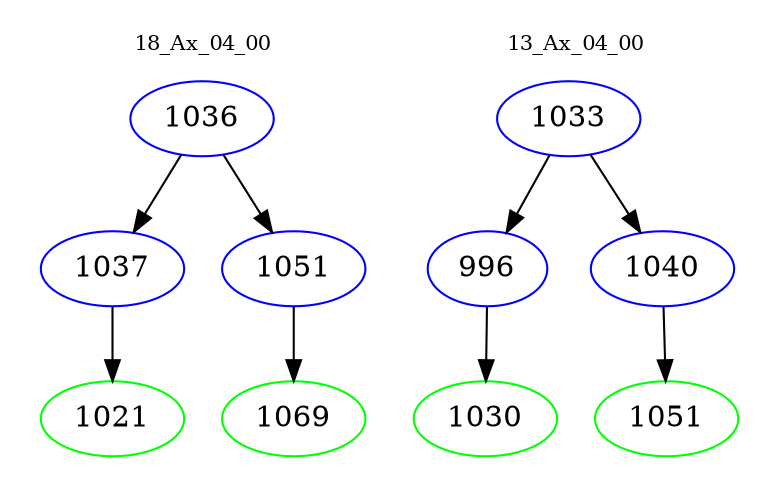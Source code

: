 digraph{
subgraph cluster_0 {
color = white
label = "18_Ax_04_00";
fontsize=10;
T0_1036 [label="1036", color="blue"]
T0_1036 -> T0_1037 [color="black"]
T0_1037 [label="1037", color="blue"]
T0_1037 -> T0_1021 [color="black"]
T0_1021 [label="1021", color="green"]
T0_1036 -> T0_1051 [color="black"]
T0_1051 [label="1051", color="blue"]
T0_1051 -> T0_1069 [color="black"]
T0_1069 [label="1069", color="green"]
}
subgraph cluster_1 {
color = white
label = "13_Ax_04_00";
fontsize=10;
T1_1033 [label="1033", color="blue"]
T1_1033 -> T1_996 [color="black"]
T1_996 [label="996", color="blue"]
T1_996 -> T1_1030 [color="black"]
T1_1030 [label="1030", color="green"]
T1_1033 -> T1_1040 [color="black"]
T1_1040 [label="1040", color="blue"]
T1_1040 -> T1_1051 [color="black"]
T1_1051 [label="1051", color="green"]
}
}
